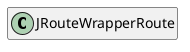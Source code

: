 @startuml
set namespaceSeparator \\
hide members
hide << alias >> circle

class JRouteWrapperRoute
@enduml
